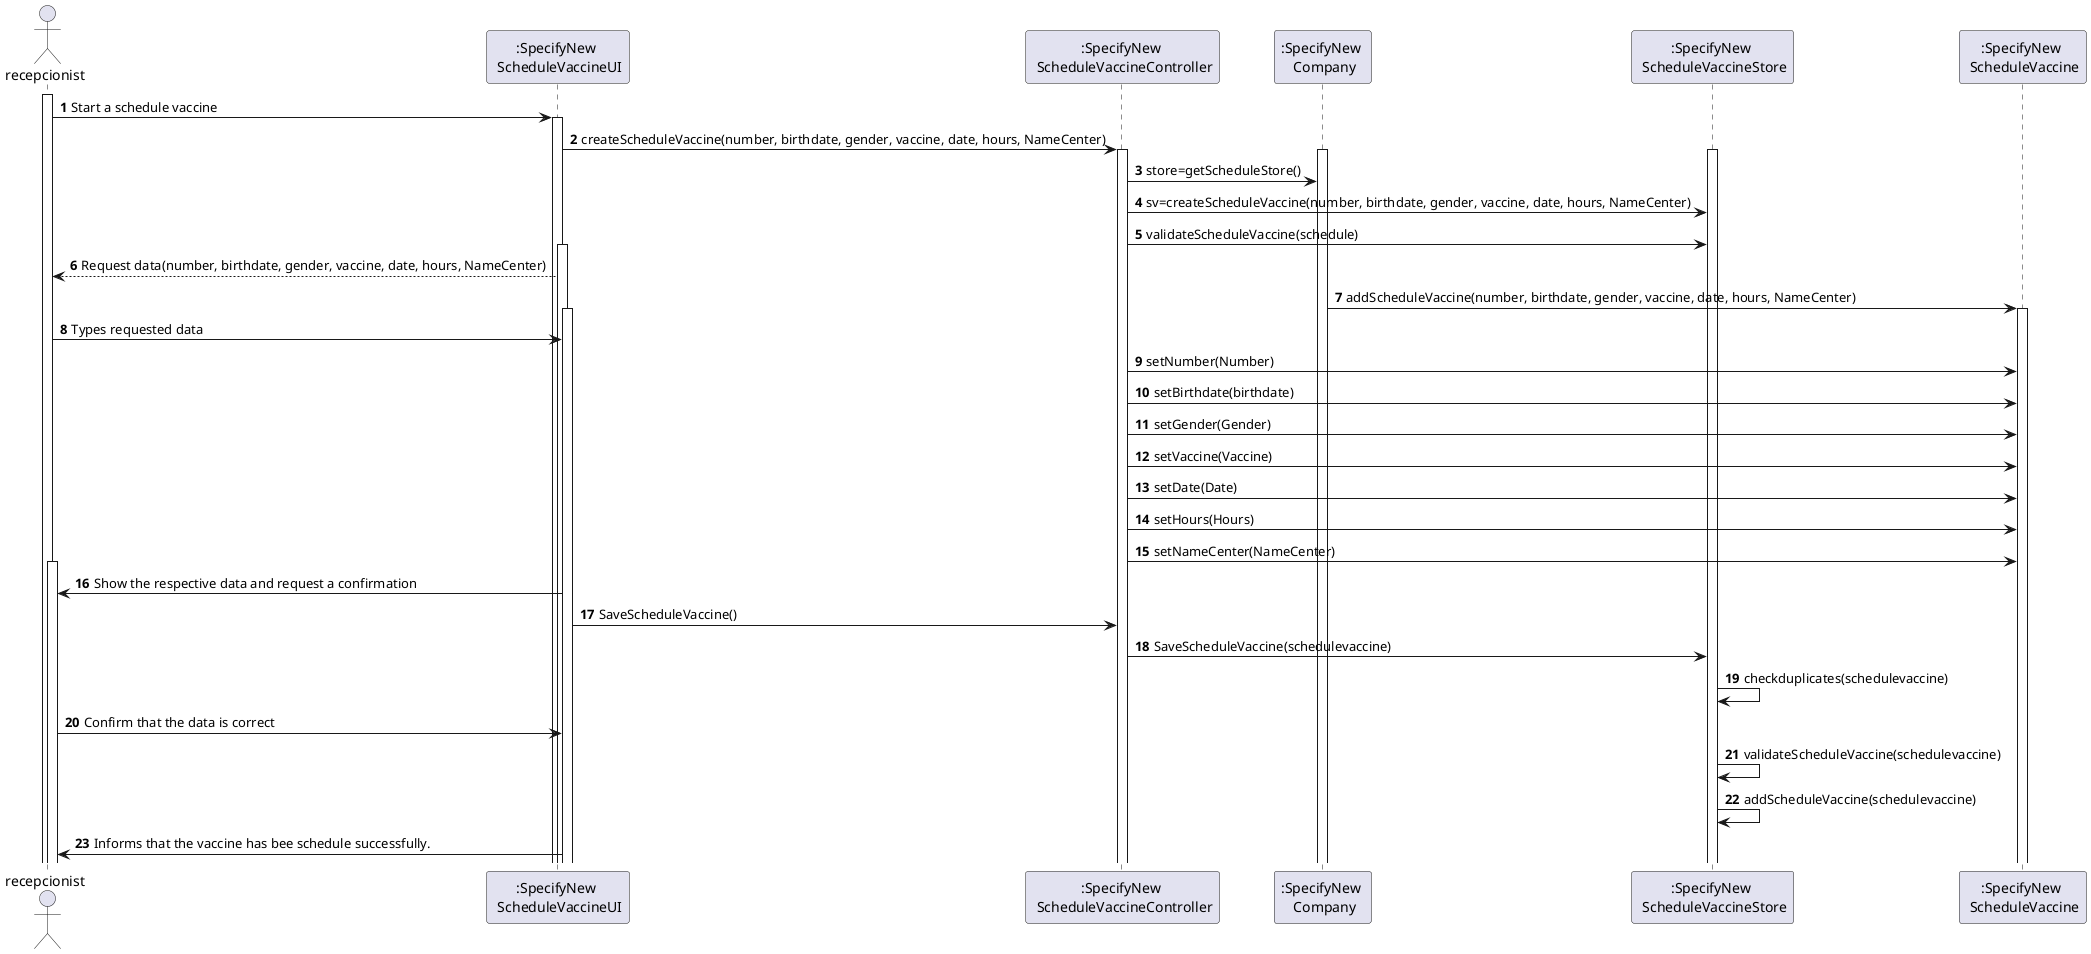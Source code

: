 @startuml
'https://plantuml.com/sequence-diagram

autonumber
actor "recepcionist" as recepcionist
participant ":SpecifyNew \n ScheduleVaccineUI" as UI
participant ":SpecifyNew \n ScheduleVaccineController" as Controller
participant ":SpecifyNew \n Company" as company
participant ":SpecifyNew \n ScheduleVaccineStore" as Store
participant ":SpecifyNew \n ScheduleVaccine" as SV


activate recepcionist
recepcionist->UI: Start a schedule vaccine
activate UI
UI->Controller:createScheduleVaccine(number, birthdate, gender, vaccine, date, hours, NameCenter)
activate Controller
activate company
activate Store
Controller->company:store=getScheduleStore()
Controller->Store:sv=createScheduleVaccine(number, birthdate, gender, vaccine, date, hours, NameCenter)
Controller->Store:validateScheduleVaccine(schedule)
activate UI
UI-->recepcionist:Request data(number, birthdate, gender, vaccine, date, hours, NameCenter)
company->SV: addScheduleVaccine(number, birthdate, gender, vaccine, date, hours, NameCenter)


activate SV
activate UI
recepcionist->UI: Types requested data

Controller->SV: setNumber(Number)
Controller->SV: setBirthdate(birthdate)
Controller->SV: setGender(Gender)
Controller->SV: setVaccine(Vaccine)
Controller->SV: setDate(Date)
Controller->SV: setHours(Hours)
Controller->SV: setNameCenter(NameCenter)

activate recepcionist
UI->recepcionist:Show the respective data and request a confirmation
UI->Controller: SaveScheduleVaccine()
Controller->Store:SaveScheduleVaccine(schedulevaccine)
Store->Store:checkduplicates(schedulevaccine)

recepcionist->UI:Confirm that the data is correct
Store->Store:validateScheduleVaccine(schedulevaccine)
Store->Store:addScheduleVaccine(schedulevaccine)

UI->recepcionist: Informs that the vaccine has bee schedule successfully.




@enduml